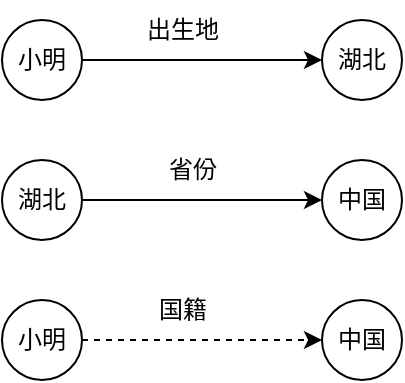 <mxfile version="24.8.2">
  <diagram name="第 1 页" id="BgHgfFOR0TcAN0gtvEgy">
    <mxGraphModel dx="983" dy="515" grid="0" gridSize="10" guides="1" tooltips="1" connect="1" arrows="1" fold="1" page="1" pageScale="1" pageWidth="827" pageHeight="1169" math="0" shadow="0">
      <root>
        <mxCell id="0" />
        <mxCell id="1" parent="0" />
        <mxCell id="sZCmiMikkW0IH5D_Caig-3" style="edgeStyle=orthogonalEdgeStyle;rounded=0;orthogonalLoop=1;jettySize=auto;html=1;" edge="1" parent="1" source="sZCmiMikkW0IH5D_Caig-1" target="sZCmiMikkW0IH5D_Caig-2">
          <mxGeometry relative="1" as="geometry" />
        </mxCell>
        <mxCell id="sZCmiMikkW0IH5D_Caig-1" value="小明" style="ellipse;whiteSpace=wrap;html=1;" vertex="1" parent="1">
          <mxGeometry x="340" y="370" width="40" height="40" as="geometry" />
        </mxCell>
        <mxCell id="sZCmiMikkW0IH5D_Caig-2" value="湖北" style="ellipse;whiteSpace=wrap;html=1;" vertex="1" parent="1">
          <mxGeometry x="500" y="370" width="40" height="40" as="geometry" />
        </mxCell>
        <mxCell id="sZCmiMikkW0IH5D_Caig-4" value="出生地" style="text;html=1;align=center;verticalAlign=middle;resizable=0;points=[];autosize=1;strokeColor=none;fillColor=none;" vertex="1" parent="1">
          <mxGeometry x="400" y="360" width="60" height="30" as="geometry" />
        </mxCell>
        <mxCell id="sZCmiMikkW0IH5D_Caig-6" style="edgeStyle=orthogonalEdgeStyle;rounded=0;orthogonalLoop=1;jettySize=auto;html=1;" edge="1" parent="1" source="sZCmiMikkW0IH5D_Caig-5">
          <mxGeometry relative="1" as="geometry">
            <mxPoint x="500" y="460" as="targetPoint" />
          </mxGeometry>
        </mxCell>
        <mxCell id="sZCmiMikkW0IH5D_Caig-5" value="湖北" style="ellipse;whiteSpace=wrap;html=1;" vertex="1" parent="1">
          <mxGeometry x="340" y="440" width="40" height="40" as="geometry" />
        </mxCell>
        <mxCell id="sZCmiMikkW0IH5D_Caig-7" value="中国" style="ellipse;whiteSpace=wrap;html=1;" vertex="1" parent="1">
          <mxGeometry x="500" y="440" width="40" height="40" as="geometry" />
        </mxCell>
        <mxCell id="sZCmiMikkW0IH5D_Caig-8" value="省份" style="text;html=1;align=center;verticalAlign=middle;resizable=0;points=[];autosize=1;strokeColor=none;fillColor=none;" vertex="1" parent="1">
          <mxGeometry x="410" y="430" width="50" height="30" as="geometry" />
        </mxCell>
        <mxCell id="sZCmiMikkW0IH5D_Caig-9" style="edgeStyle=orthogonalEdgeStyle;rounded=0;orthogonalLoop=1;jettySize=auto;html=1;dashed=1;" edge="1" parent="1" source="sZCmiMikkW0IH5D_Caig-10" target="sZCmiMikkW0IH5D_Caig-11">
          <mxGeometry relative="1" as="geometry" />
        </mxCell>
        <mxCell id="sZCmiMikkW0IH5D_Caig-10" value="小明" style="ellipse;whiteSpace=wrap;html=1;" vertex="1" parent="1">
          <mxGeometry x="340" y="510" width="40" height="40" as="geometry" />
        </mxCell>
        <mxCell id="sZCmiMikkW0IH5D_Caig-11" value="中国" style="ellipse;whiteSpace=wrap;html=1;" vertex="1" parent="1">
          <mxGeometry x="500" y="510" width="40" height="40" as="geometry" />
        </mxCell>
        <mxCell id="sZCmiMikkW0IH5D_Caig-12" value="国籍" style="text;html=1;align=center;verticalAlign=middle;resizable=0;points=[];autosize=1;strokeColor=none;fillColor=none;" vertex="1" parent="1">
          <mxGeometry x="405" y="500" width="50" height="30" as="geometry" />
        </mxCell>
      </root>
    </mxGraphModel>
  </diagram>
</mxfile>
